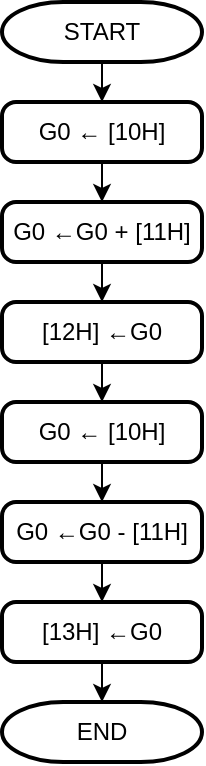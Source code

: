 <mxfile version="13.7.7" type="onedrive"><diagram id="C5RBs43oDa-KdzZeNtuy" name="Page-1"><mxGraphModel dx="816" dy="553" grid="1" gridSize="10" guides="1" tooltips="1" connect="1" arrows="1" fold="1" page="1" pageScale="1" pageWidth="827" pageHeight="1169" math="0" shadow="0"><root><mxCell id="WIyWlLk6GJQsqaUBKTNV-0"/><mxCell id="WIyWlLk6GJQsqaUBKTNV-1" parent="WIyWlLk6GJQsqaUBKTNV-0"/><mxCell id="wUtnbJW3J1W9z5nTE4iu-2" style="edgeStyle=orthogonalEdgeStyle;rounded=0;orthogonalLoop=1;jettySize=auto;html=1;exitX=0.5;exitY=1;exitDx=0;exitDy=0;exitPerimeter=0;entryX=0.5;entryY=0;entryDx=0;entryDy=0;" parent="WIyWlLk6GJQsqaUBKTNV-1" source="wUtnbJW3J1W9z5nTE4iu-0" target="wUtnbJW3J1W9z5nTE4iu-1" edge="1"><mxGeometry relative="1" as="geometry"/></mxCell><mxCell id="wUtnbJW3J1W9z5nTE4iu-0" value="START" style="strokeWidth=2;html=1;shape=mxgraph.flowchart.terminator;whiteSpace=wrap;" parent="WIyWlLk6GJQsqaUBKTNV-1" vertex="1"><mxGeometry x="230" y="60" width="100" height="30" as="geometry"/></mxCell><mxCell id="wUtnbJW3J1W9z5nTE4iu-10" style="edgeStyle=orthogonalEdgeStyle;rounded=0;orthogonalLoop=1;jettySize=auto;html=1;exitX=0.5;exitY=1;exitDx=0;exitDy=0;entryX=0.5;entryY=0;entryDx=0;entryDy=0;" parent="WIyWlLk6GJQsqaUBKTNV-1" source="wUtnbJW3J1W9z5nTE4iu-1" target="wUtnbJW3J1W9z5nTE4iu-3" edge="1"><mxGeometry relative="1" as="geometry"/></mxCell><mxCell id="wUtnbJW3J1W9z5nTE4iu-1" value="G0 ← [10H]" style="rounded=1;whiteSpace=wrap;html=1;absoluteArcSize=1;arcSize=14;strokeWidth=2;" parent="WIyWlLk6GJQsqaUBKTNV-1" vertex="1"><mxGeometry x="230" y="110" width="100" height="30" as="geometry"/></mxCell><mxCell id="wUtnbJW3J1W9z5nTE4iu-11" style="edgeStyle=orthogonalEdgeStyle;rounded=0;orthogonalLoop=1;jettySize=auto;html=1;exitX=0.5;exitY=1;exitDx=0;exitDy=0;entryX=0.5;entryY=0;entryDx=0;entryDy=0;" parent="WIyWlLk6GJQsqaUBKTNV-1" source="wUtnbJW3J1W9z5nTE4iu-3" target="wUtnbJW3J1W9z5nTE4iu-4" edge="1"><mxGeometry relative="1" as="geometry"/></mxCell><mxCell id="wUtnbJW3J1W9z5nTE4iu-3" value="G0 ←G0 + [11H]" style="rounded=1;whiteSpace=wrap;html=1;absoluteArcSize=1;arcSize=14;strokeWidth=2;" parent="WIyWlLk6GJQsqaUBKTNV-1" vertex="1"><mxGeometry x="230" y="160" width="100" height="30" as="geometry"/></mxCell><mxCell id="wUtnbJW3J1W9z5nTE4iu-12" style="edgeStyle=orthogonalEdgeStyle;rounded=0;orthogonalLoop=1;jettySize=auto;html=1;exitX=0.5;exitY=1;exitDx=0;exitDy=0;entryX=0.5;entryY=0;entryDx=0;entryDy=0;" parent="WIyWlLk6GJQsqaUBKTNV-1" source="wUtnbJW3J1W9z5nTE4iu-4" target="wUtnbJW3J1W9z5nTE4iu-6" edge="1"><mxGeometry relative="1" as="geometry"/></mxCell><mxCell id="wUtnbJW3J1W9z5nTE4iu-4" value="[12H] ←G0" style="rounded=1;whiteSpace=wrap;html=1;absoluteArcSize=1;arcSize=14;strokeWidth=2;" parent="WIyWlLk6GJQsqaUBKTNV-1" vertex="1"><mxGeometry x="230" y="210" width="100" height="30" as="geometry"/></mxCell><mxCell id="wUtnbJW3J1W9z5nTE4iu-13" style="edgeStyle=orthogonalEdgeStyle;rounded=0;orthogonalLoop=1;jettySize=auto;html=1;exitX=0.5;exitY=1;exitDx=0;exitDy=0;entryX=0.5;entryY=0;entryDx=0;entryDy=0;" parent="WIyWlLk6GJQsqaUBKTNV-1" source="wUtnbJW3J1W9z5nTE4iu-6" target="wUtnbJW3J1W9z5nTE4iu-7" edge="1"><mxGeometry relative="1" as="geometry"/></mxCell><mxCell id="wUtnbJW3J1W9z5nTE4iu-6" value="G0 ← [10H]" style="rounded=1;whiteSpace=wrap;html=1;absoluteArcSize=1;arcSize=14;strokeWidth=2;" parent="WIyWlLk6GJQsqaUBKTNV-1" vertex="1"><mxGeometry x="230" y="260" width="100" height="30" as="geometry"/></mxCell><mxCell id="wUtnbJW3J1W9z5nTE4iu-14" style="edgeStyle=orthogonalEdgeStyle;rounded=0;orthogonalLoop=1;jettySize=auto;html=1;exitX=0.5;exitY=1;exitDx=0;exitDy=0;entryX=0.5;entryY=0;entryDx=0;entryDy=0;" parent="WIyWlLk6GJQsqaUBKTNV-1" source="wUtnbJW3J1W9z5nTE4iu-7" target="wUtnbJW3J1W9z5nTE4iu-8" edge="1"><mxGeometry relative="1" as="geometry"/></mxCell><mxCell id="wUtnbJW3J1W9z5nTE4iu-7" value="G0 ←G0 - [11H]" style="rounded=1;whiteSpace=wrap;html=1;absoluteArcSize=1;arcSize=14;strokeWidth=2;" parent="WIyWlLk6GJQsqaUBKTNV-1" vertex="1"><mxGeometry x="230" y="310" width="100" height="30" as="geometry"/></mxCell><mxCell id="wUtnbJW3J1W9z5nTE4iu-15" style="edgeStyle=orthogonalEdgeStyle;rounded=0;orthogonalLoop=1;jettySize=auto;html=1;exitX=0.5;exitY=1;exitDx=0;exitDy=0;entryX=0.5;entryY=0;entryDx=0;entryDy=0;entryPerimeter=0;" parent="WIyWlLk6GJQsqaUBKTNV-1" source="wUtnbJW3J1W9z5nTE4iu-8" target="wUtnbJW3J1W9z5nTE4iu-9" edge="1"><mxGeometry relative="1" as="geometry"/></mxCell><mxCell id="wUtnbJW3J1W9z5nTE4iu-8" value="[13H] ←G0" style="rounded=1;whiteSpace=wrap;html=1;absoluteArcSize=1;arcSize=14;strokeWidth=2;" parent="WIyWlLk6GJQsqaUBKTNV-1" vertex="1"><mxGeometry x="230" y="360" width="100" height="30" as="geometry"/></mxCell><mxCell id="wUtnbJW3J1W9z5nTE4iu-9" value="END" style="strokeWidth=2;html=1;shape=mxgraph.flowchart.terminator;whiteSpace=wrap;" parent="WIyWlLk6GJQsqaUBKTNV-1" vertex="1"><mxGeometry x="230" y="410" width="100" height="30" as="geometry"/></mxCell></root></mxGraphModel></diagram></mxfile>